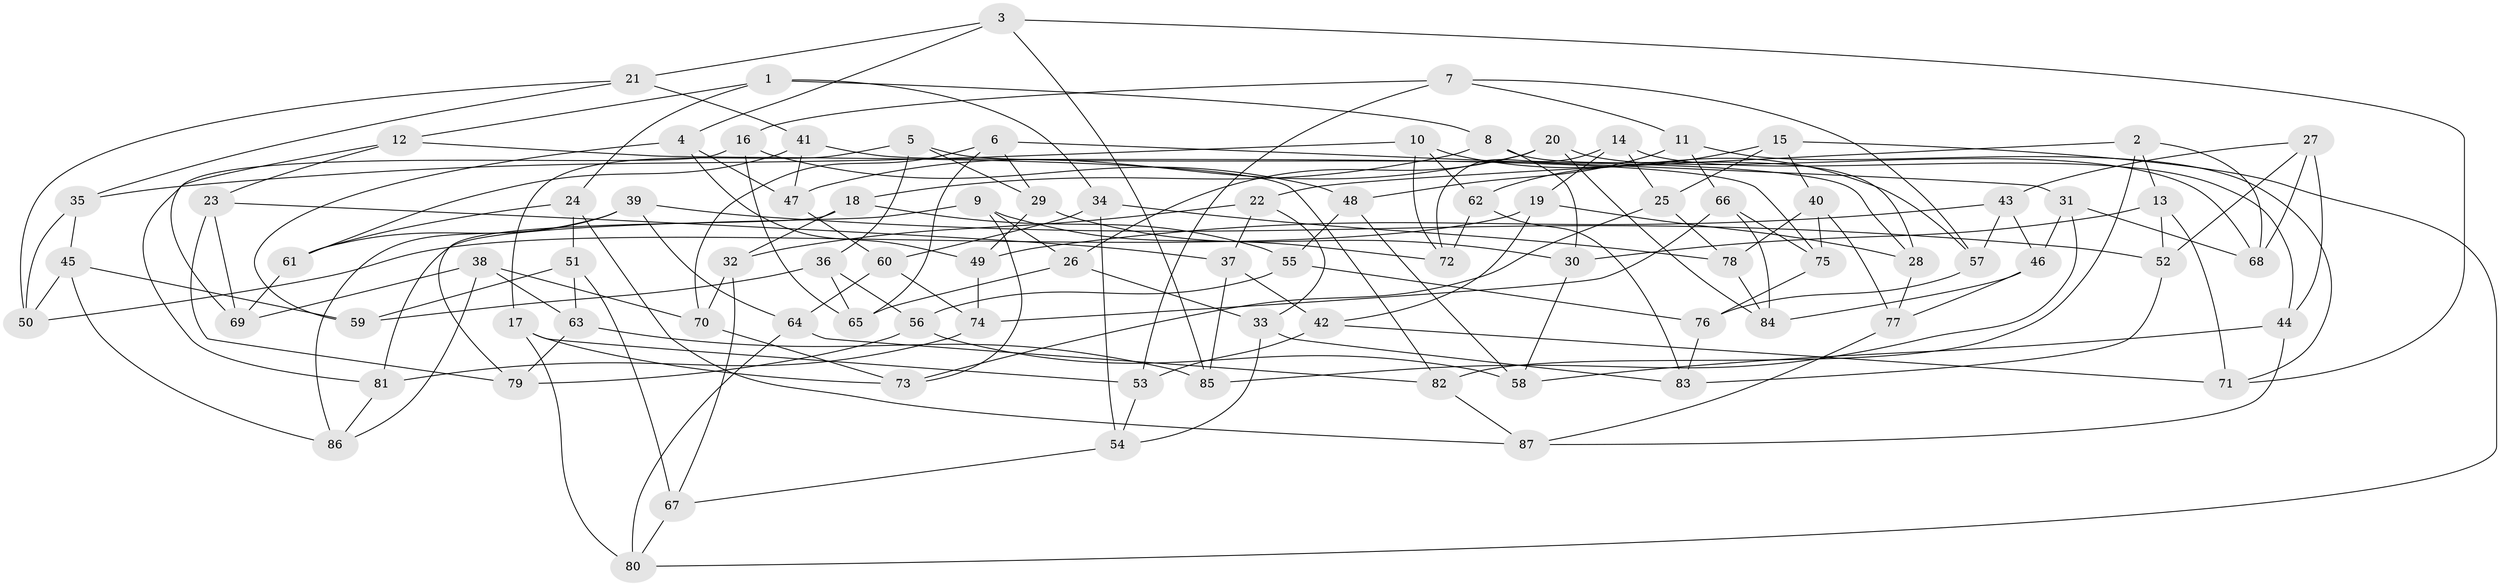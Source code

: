 // Generated by graph-tools (version 1.1) at 2025/26/03/09/25 03:26:50]
// undirected, 87 vertices, 174 edges
graph export_dot {
graph [start="1"]
  node [color=gray90,style=filled];
  1;
  2;
  3;
  4;
  5;
  6;
  7;
  8;
  9;
  10;
  11;
  12;
  13;
  14;
  15;
  16;
  17;
  18;
  19;
  20;
  21;
  22;
  23;
  24;
  25;
  26;
  27;
  28;
  29;
  30;
  31;
  32;
  33;
  34;
  35;
  36;
  37;
  38;
  39;
  40;
  41;
  42;
  43;
  44;
  45;
  46;
  47;
  48;
  49;
  50;
  51;
  52;
  53;
  54;
  55;
  56;
  57;
  58;
  59;
  60;
  61;
  62;
  63;
  64;
  65;
  66;
  67;
  68;
  69;
  70;
  71;
  72;
  73;
  74;
  75;
  76;
  77;
  78;
  79;
  80;
  81;
  82;
  83;
  84;
  85;
  86;
  87;
  1 -- 24;
  1 -- 34;
  1 -- 12;
  1 -- 8;
  2 -- 68;
  2 -- 22;
  2 -- 13;
  2 -- 82;
  3 -- 21;
  3 -- 85;
  3 -- 4;
  3 -- 71;
  4 -- 47;
  4 -- 49;
  4 -- 59;
  5 -- 29;
  5 -- 28;
  5 -- 17;
  5 -- 36;
  6 -- 65;
  6 -- 29;
  6 -- 70;
  6 -- 31;
  7 -- 11;
  7 -- 16;
  7 -- 57;
  7 -- 53;
  8 -- 30;
  8 -- 18;
  8 -- 28;
  9 -- 81;
  9 -- 26;
  9 -- 73;
  9 -- 72;
  10 -- 57;
  10 -- 72;
  10 -- 62;
  10 -- 35;
  11 -- 48;
  11 -- 71;
  11 -- 66;
  12 -- 69;
  12 -- 82;
  12 -- 23;
  13 -- 30;
  13 -- 71;
  13 -- 52;
  14 -- 72;
  14 -- 44;
  14 -- 25;
  14 -- 19;
  15 -- 80;
  15 -- 40;
  15 -- 25;
  15 -- 62;
  16 -- 65;
  16 -- 48;
  16 -- 81;
  17 -- 73;
  17 -- 80;
  17 -- 53;
  18 -- 55;
  18 -- 79;
  18 -- 32;
  19 -- 50;
  19 -- 42;
  19 -- 28;
  20 -- 47;
  20 -- 68;
  20 -- 26;
  20 -- 84;
  21 -- 50;
  21 -- 35;
  21 -- 41;
  22 -- 37;
  22 -- 32;
  22 -- 33;
  23 -- 69;
  23 -- 37;
  23 -- 79;
  24 -- 61;
  24 -- 51;
  24 -- 87;
  25 -- 78;
  25 -- 73;
  26 -- 33;
  26 -- 65;
  27 -- 68;
  27 -- 44;
  27 -- 52;
  27 -- 43;
  28 -- 77;
  29 -- 49;
  29 -- 30;
  30 -- 58;
  31 -- 68;
  31 -- 85;
  31 -- 46;
  32 -- 67;
  32 -- 70;
  33 -- 54;
  33 -- 83;
  34 -- 60;
  34 -- 54;
  34 -- 78;
  35 -- 45;
  35 -- 50;
  36 -- 65;
  36 -- 56;
  36 -- 59;
  37 -- 85;
  37 -- 42;
  38 -- 70;
  38 -- 69;
  38 -- 86;
  38 -- 63;
  39 -- 52;
  39 -- 86;
  39 -- 61;
  39 -- 64;
  40 -- 77;
  40 -- 78;
  40 -- 75;
  41 -- 61;
  41 -- 47;
  41 -- 75;
  42 -- 71;
  42 -- 53;
  43 -- 57;
  43 -- 46;
  43 -- 49;
  44 -- 58;
  44 -- 87;
  45 -- 50;
  45 -- 86;
  45 -- 59;
  46 -- 77;
  46 -- 84;
  47 -- 60;
  48 -- 55;
  48 -- 58;
  49 -- 74;
  51 -- 63;
  51 -- 59;
  51 -- 67;
  52 -- 83;
  53 -- 54;
  54 -- 67;
  55 -- 56;
  55 -- 76;
  56 -- 79;
  56 -- 58;
  57 -- 76;
  60 -- 64;
  60 -- 74;
  61 -- 69;
  62 -- 72;
  62 -- 83;
  63 -- 79;
  63 -- 85;
  64 -- 82;
  64 -- 80;
  66 -- 84;
  66 -- 75;
  66 -- 74;
  67 -- 80;
  70 -- 73;
  74 -- 81;
  75 -- 76;
  76 -- 83;
  77 -- 87;
  78 -- 84;
  81 -- 86;
  82 -- 87;
}
